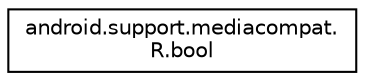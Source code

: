digraph "Graphical Class Hierarchy"
{
 // INTERACTIVE_SVG=YES
 // LATEX_PDF_SIZE
  edge [fontname="Helvetica",fontsize="10",labelfontname="Helvetica",labelfontsize="10"];
  node [fontname="Helvetica",fontsize="10",shape=record];
  rankdir="LR";
  Node0 [label="android.support.mediacompat.\lR.bool",height=0.2,width=0.4,color="black", fillcolor="white", style="filled",URL="$classandroid_1_1support_1_1mediacompat_1_1_r_1_1bool.html",tooltip=" "];
}
